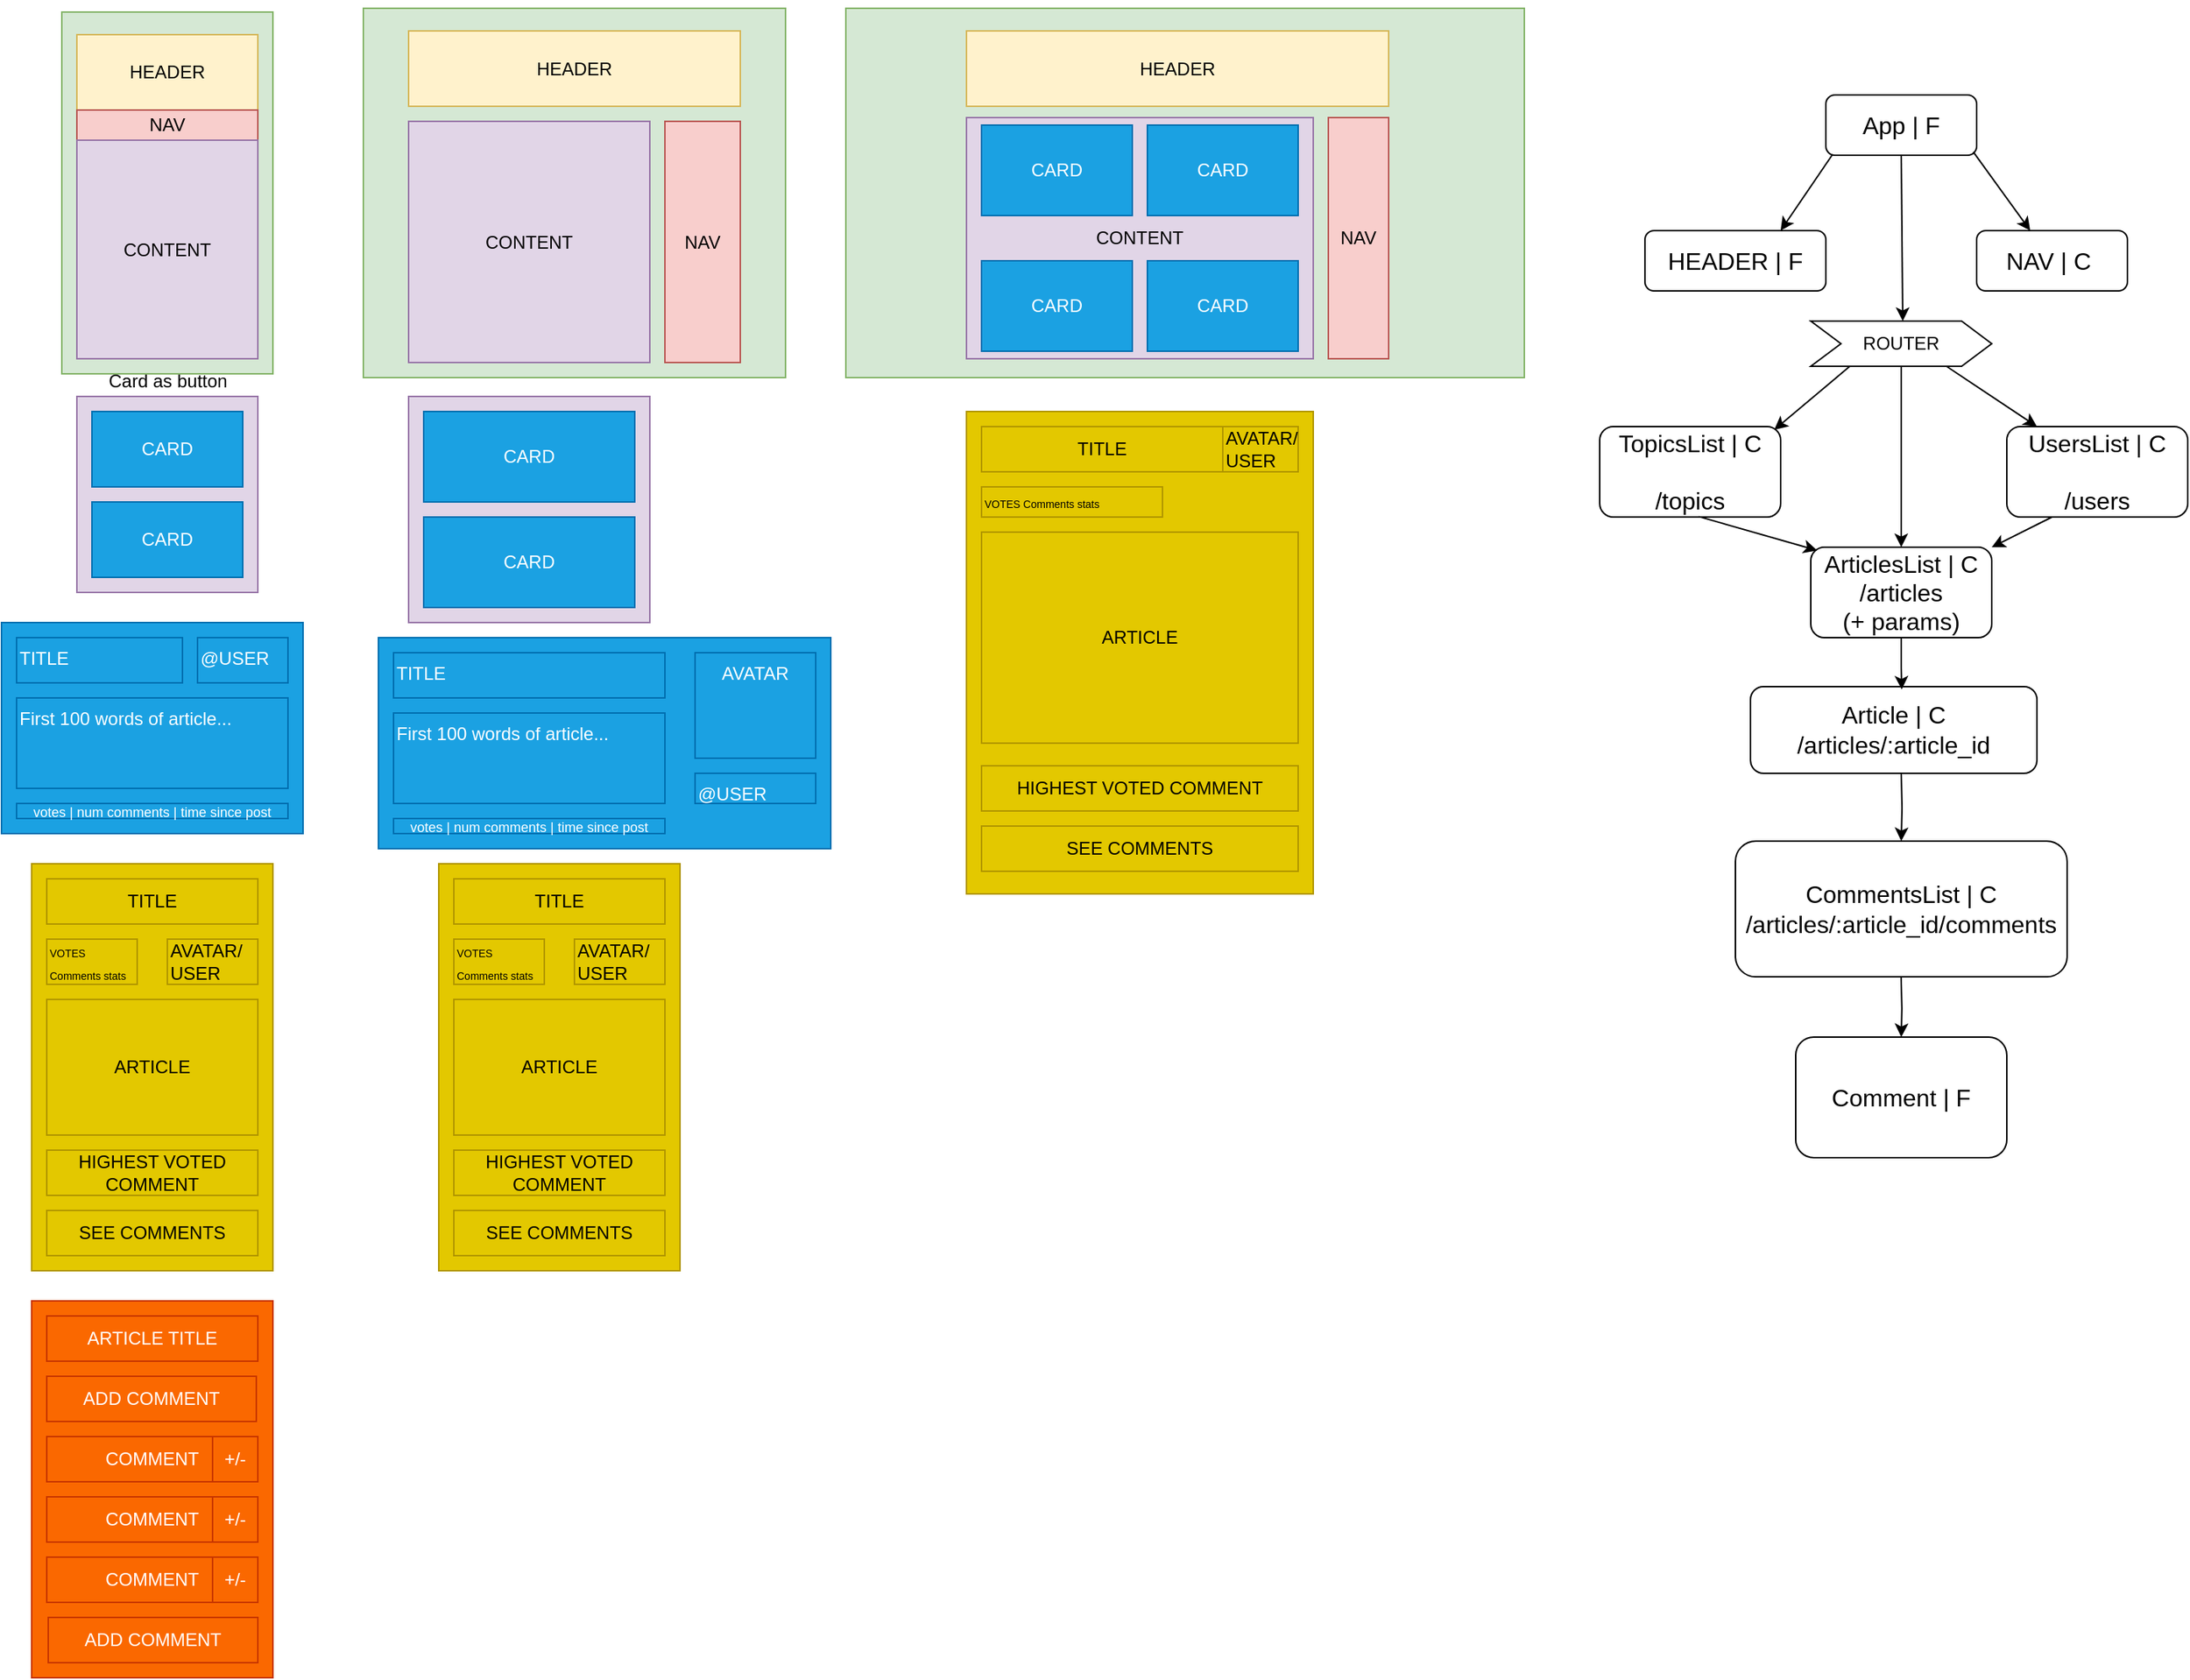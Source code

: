 <mxfile version="14.5.7"><diagram id="lXe79n0ZCMCR6eueU-ol" name="Page-1"><mxGraphModel dx="622" dy="658" grid="1" gridSize="10" guides="1" tooltips="1" connect="1" arrows="1" fold="1" page="1" pageScale="1" pageWidth="827" pageHeight="1169" math="0" shadow="0"><root><mxCell id="0"/><mxCell id="1" parent="0"/><mxCell id="-HvX-lItipRIwZu9i45I-22" value="" style="whiteSpace=wrap;html=1;fillColor=#e1d5e7;strokeColor=#9673a6;" vertex="1" parent="1"><mxGeometry x="300" y="270" width="160" height="150" as="geometry"/></mxCell><mxCell id="-HvX-lItipRIwZu9i45I-5" style="edgeStyle=orthogonalEdgeStyle;rounded=0;orthogonalLoop=1;jettySize=auto;html=1;exitX=0;exitY=0.5;exitDx=0;exitDy=0;entryX=0.5;entryY=0;entryDx=0;entryDy=0;" edge="1" parent="1" source="-HvX-lItipRIwZu9i45I-1" target="-HvX-lItipRIwZu9i45I-2"><mxGeometry relative="1" as="geometry"/></mxCell><mxCell id="-HvX-lItipRIwZu9i45I-1" value="&lt;p style=&quot;line-height: 0%&quot;&gt;&lt;br&gt;&lt;/p&gt;" style="whiteSpace=wrap;html=1;rotation=90;fillColor=#d5e8d4;strokeColor=#82b366;align=left;" vertex="1" parent="1"><mxGeometry x="20" y="65" width="240" height="140" as="geometry"/></mxCell><mxCell id="-HvX-lItipRIwZu9i45I-2" value="HEADER" style="whiteSpace=wrap;html=1;fillColor=#fff2cc;strokeColor=#d6b656;" vertex="1" parent="1"><mxGeometry x="80" y="30" width="120" height="50" as="geometry"/></mxCell><mxCell id="-HvX-lItipRIwZu9i45I-3" value="NAV" style="whiteSpace=wrap;html=1;fillColor=#f8cecc;strokeColor=#b85450;" vertex="1" parent="1"><mxGeometry x="80" y="80" width="120" height="20" as="geometry"/></mxCell><mxCell id="-HvX-lItipRIwZu9i45I-6" value="CONTENT" style="whiteSpace=wrap;html=1;fillColor=#e1d5e7;strokeColor=#9673a6;" vertex="1" parent="1"><mxGeometry x="80" y="100" width="120" height="145" as="geometry"/></mxCell><mxCell id="-HvX-lItipRIwZu9i45I-7" value="" style="whiteSpace=wrap;html=1;fillColor=#d5e8d4;strokeColor=#82b366;" vertex="1" parent="1"><mxGeometry x="270" y="12.5" width="280" height="245" as="geometry"/></mxCell><mxCell id="-HvX-lItipRIwZu9i45I-8" value="" style="whiteSpace=wrap;html=1;fillColor=#e1d5e7;strokeColor=#9673a6;" vertex="1" parent="1"><mxGeometry x="80" y="270" width="120" height="130" as="geometry"/></mxCell><mxCell id="-HvX-lItipRIwZu9i45I-9" value="CARD" style="whiteSpace=wrap;html=1;fillColor=#1ba1e2;strokeColor=#006EAF;fontColor=#ffffff;" vertex="1" parent="1"><mxGeometry x="90" y="280" width="100" height="50" as="geometry"/></mxCell><mxCell id="-HvX-lItipRIwZu9i45I-10" value="CARD" style="whiteSpace=wrap;html=1;fillColor=#1ba1e2;strokeColor=#006EAF;fontColor=#ffffff;" vertex="1" parent="1"><mxGeometry x="90" y="340" width="100" height="50" as="geometry"/></mxCell><mxCell id="-HvX-lItipRIwZu9i45I-11" value="" style="whiteSpace=wrap;html=1;fillColor=#1ba1e2;strokeColor=#006EAF;fontColor=#ffffff;" vertex="1" parent="1"><mxGeometry x="30" y="420" width="200" height="140" as="geometry"/></mxCell><mxCell id="-HvX-lItipRIwZu9i45I-12" value="TITLE" style="fillColor=#1ba1e2;horizontal=1;verticalAlign=top;align=left;labelBackgroundColor=none;labelBorderColor=none;whiteSpace=wrap;html=1;strokeColor=#006EAF;fontColor=#ffffff;" vertex="1" parent="1"><mxGeometry x="40" y="430" width="110" height="30" as="geometry"/></mxCell><mxCell id="-HvX-lItipRIwZu9i45I-13" value="@USER" style="whiteSpace=wrap;html=1;fillColor=#1ba1e2;horizontal=1;verticalAlign=top;align=left;strokeColor=#006EAF;fontColor=#ffffff;" vertex="1" parent="1"><mxGeometry x="160" y="430" width="60" height="30" as="geometry"/></mxCell><mxCell id="-HvX-lItipRIwZu9i45I-14" value="First 100 words of article..." style="whiteSpace=wrap;html=1;fillColor=#1ba1e2;horizontal=1;verticalAlign=top;align=left;strokeColor=#006EAF;fontColor=#ffffff;" vertex="1" parent="1"><mxGeometry x="40" y="470" width="180" height="60" as="geometry"/></mxCell><mxCell id="-HvX-lItipRIwZu9i45I-16" value="&lt;font style=&quot;font-size: 9px&quot;&gt;votes | num comments |&amp;nbsp;&lt;/font&gt;&lt;span style=&quot;font-size: 9px&quot;&gt;time since post&lt;/span&gt;" style="whiteSpace=wrap;html=1;fillColor=#1ba1e2;horizontal=1;verticalAlign=middle;align=center;strokeColor=#006EAF;fontColor=#ffffff;" vertex="1" parent="1"><mxGeometry x="40" y="540" width="180" height="10" as="geometry"/></mxCell><mxCell id="-HvX-lItipRIwZu9i45I-17" value="HEADER" style="whiteSpace=wrap;html=1;fillColor=#fff2cc;strokeColor=#d6b656;" vertex="1" parent="1"><mxGeometry x="300" y="27.5" width="220" height="50" as="geometry"/></mxCell><mxCell id="-HvX-lItipRIwZu9i45I-18" value="NAV" style="whiteSpace=wrap;html=1;fillColor=#f8cecc;strokeColor=#b85450;" vertex="1" parent="1"><mxGeometry x="470" y="87.5" width="50" height="160" as="geometry"/></mxCell><mxCell id="-HvX-lItipRIwZu9i45I-19" value="CONTENT" style="whiteSpace=wrap;html=1;fillColor=#e1d5e7;strokeColor=#9673a6;" vertex="1" parent="1"><mxGeometry x="300" y="87.5" width="160" height="160" as="geometry"/></mxCell><mxCell id="-HvX-lItipRIwZu9i45I-20" value="CARD" style="whiteSpace=wrap;html=1;fillColor=#1ba1e2;strokeColor=#006EAF;fontColor=#ffffff;" vertex="1" parent="1"><mxGeometry x="310" y="280" width="140" height="60" as="geometry"/></mxCell><mxCell id="-HvX-lItipRIwZu9i45I-23" value="CARD" style="whiteSpace=wrap;html=1;fillColor=#1ba1e2;strokeColor=#006EAF;fontColor=#ffffff;" vertex="1" parent="1"><mxGeometry x="310" y="350" width="140" height="60" as="geometry"/></mxCell><mxCell id="-HvX-lItipRIwZu9i45I-24" value="" style="whiteSpace=wrap;html=1;fillColor=#1ba1e2;strokeColor=#006EAF;fontColor=#ffffff;" vertex="1" parent="1"><mxGeometry x="280" y="430" width="300" height="140" as="geometry"/></mxCell><mxCell id="-HvX-lItipRIwZu9i45I-25" value="TITLE" style="fillColor=#1ba1e2;horizontal=1;verticalAlign=top;align=left;labelBackgroundColor=none;labelBorderColor=none;whiteSpace=wrap;html=1;strokeColor=#006EAF;fontColor=#ffffff;" vertex="1" parent="1"><mxGeometry x="290" y="440" width="180" height="30" as="geometry"/></mxCell><mxCell id="-HvX-lItipRIwZu9i45I-26" value="@USER" style="whiteSpace=wrap;html=1;fillColor=#1ba1e2;horizontal=1;verticalAlign=top;align=left;strokeColor=#006EAF;fontColor=#ffffff;" vertex="1" parent="1"><mxGeometry x="490" y="520" width="80" height="20" as="geometry"/></mxCell><mxCell id="-HvX-lItipRIwZu9i45I-27" value="First 100 words of article..." style="whiteSpace=wrap;html=1;fillColor=#1ba1e2;horizontal=1;verticalAlign=top;align=left;strokeColor=#006EAF;fontColor=#ffffff;" vertex="1" parent="1"><mxGeometry x="290" y="480" width="180" height="60" as="geometry"/></mxCell><mxCell id="-HvX-lItipRIwZu9i45I-29" value="AVATAR" style="whiteSpace=wrap;html=1;fillColor=#1ba1e2;horizontal=1;verticalAlign=top;align=center;strokeColor=#006EAF;fontColor=#ffffff;" vertex="1" parent="1"><mxGeometry x="490" y="440" width="80" height="70" as="geometry"/></mxCell><mxCell id="-HvX-lItipRIwZu9i45I-30" value="&lt;font color=&quot;#000000&quot;&gt;Card as button&lt;/font&gt;" style="text;html=1;resizable=0;autosize=1;align=center;verticalAlign=middle;points=[];fillColor=none;strokeColor=none;rounded=0;labelBackgroundColor=none;fontColor=#FFFFFF;" vertex="1" parent="1"><mxGeometry x="95" y="250" width="90" height="20" as="geometry"/></mxCell><mxCell id="-HvX-lItipRIwZu9i45I-33" value="" style="whiteSpace=wrap;html=1;fillColor=#d5e8d4;strokeColor=#82b366;" vertex="1" parent="1"><mxGeometry x="590" y="12.5" width="450" height="245" as="geometry"/></mxCell><mxCell id="-HvX-lItipRIwZu9i45I-34" value="HEADER" style="whiteSpace=wrap;html=1;fillColor=#fff2cc;strokeColor=#d6b656;" vertex="1" parent="1"><mxGeometry x="670" y="27.5" width="280" height="50" as="geometry"/></mxCell><mxCell id="-HvX-lItipRIwZu9i45I-35" value="NAV" style="whiteSpace=wrap;html=1;fillColor=#f8cecc;strokeColor=#b85450;" vertex="1" parent="1"><mxGeometry x="910" y="85" width="40" height="160" as="geometry"/></mxCell><mxCell id="-HvX-lItipRIwZu9i45I-36" value="CONTENT" style="whiteSpace=wrap;html=1;fillColor=#e1d5e7;strokeColor=#9673a6;" vertex="1" parent="1"><mxGeometry x="670" y="85" width="230" height="160" as="geometry"/></mxCell><mxCell id="-HvX-lItipRIwZu9i45I-38" value="CARD" style="whiteSpace=wrap;html=1;fillColor=#1ba1e2;strokeColor=#006EAF;fontColor=#ffffff;" vertex="1" parent="1"><mxGeometry x="680" y="90" width="100" height="60" as="geometry"/></mxCell><mxCell id="-HvX-lItipRIwZu9i45I-39" value="CARD" style="whiteSpace=wrap;html=1;fillColor=#1ba1e2;strokeColor=#006EAF;fontColor=#ffffff;" vertex="1" parent="1"><mxGeometry x="790" y="90" width="100" height="60" as="geometry"/></mxCell><mxCell id="-HvX-lItipRIwZu9i45I-40" value="CARD" style="whiteSpace=wrap;html=1;fillColor=#1ba1e2;strokeColor=#006EAF;fontColor=#ffffff;" vertex="1" parent="1"><mxGeometry x="680" y="180" width="100" height="60" as="geometry"/></mxCell><mxCell id="-HvX-lItipRIwZu9i45I-41" value="CARD" style="whiteSpace=wrap;html=1;fillColor=#1ba1e2;strokeColor=#006EAF;fontColor=#ffffff;" vertex="1" parent="1"><mxGeometry x="790" y="180" width="100" height="60" as="geometry"/></mxCell><mxCell id="-HvX-lItipRIwZu9i45I-42" value="" style="whiteSpace=wrap;html=1;labelBackgroundColor=none;fillColor=#e3c800;fontColor=#ffffff;align=left;strokeColor=#B09500;" vertex="1" parent="1"><mxGeometry x="50" y="580" width="160" height="270" as="geometry"/></mxCell><mxCell id="-HvX-lItipRIwZu9i45I-44" value="&lt;div&gt;&lt;span&gt;&lt;font color=&quot;#000000&quot;&gt;TITLE&lt;/font&gt;&lt;/span&gt;&lt;/div&gt;" style="whiteSpace=wrap;html=1;labelBackgroundColor=none;fillColor=#e3c800;fontColor=#ffffff;align=center;strokeColor=#B09500;" vertex="1" parent="1"><mxGeometry x="60" y="590" width="140" height="30" as="geometry"/></mxCell><mxCell id="-HvX-lItipRIwZu9i45I-45" value="&lt;font style=&quot;font-size: 9px&quot;&gt;votes | num comments |&amp;nbsp;&lt;/font&gt;&lt;span style=&quot;font-size: 9px&quot;&gt;time since post&lt;/span&gt;" style="whiteSpace=wrap;html=1;fillColor=#1ba1e2;horizontal=1;verticalAlign=middle;align=center;strokeColor=#006EAF;fontColor=#ffffff;" vertex="1" parent="1"><mxGeometry x="290" y="550" width="180" height="10" as="geometry"/></mxCell><mxCell id="-HvX-lItipRIwZu9i45I-47" value="&lt;font color=&quot;#000000&quot; style=&quot;font-size: 7px&quot;&gt;VOTES Comments stats&lt;/font&gt;" style="whiteSpace=wrap;html=1;labelBackgroundColor=none;fillColor=#e3c800;fontColor=#ffffff;align=left;strokeColor=#B09500;" vertex="1" parent="1"><mxGeometry x="60" y="630" width="60" height="30" as="geometry"/></mxCell><mxCell id="-HvX-lItipRIwZu9i45I-49" value="&lt;font color=&quot;#000000&quot;&gt;AVATAR/&lt;br&gt;USER&lt;/font&gt;" style="whiteSpace=wrap;html=1;labelBackgroundColor=none;fillColor=#e3c800;fontColor=#ffffff;align=left;strokeColor=#B09500;" vertex="1" parent="1"><mxGeometry x="140" y="630" width="60" height="30" as="geometry"/></mxCell><mxCell id="-HvX-lItipRIwZu9i45I-50" value="&lt;font color=&quot;#000000&quot;&gt;ARTICLE&lt;/font&gt;" style="whiteSpace=wrap;html=1;labelBackgroundColor=none;fillColor=#e3c800;fontColor=#ffffff;align=center;strokeColor=#B09500;" vertex="1" parent="1"><mxGeometry x="60" y="670" width="140" height="90" as="geometry"/></mxCell><mxCell id="-HvX-lItipRIwZu9i45I-51" value="&lt;font color=&quot;#000000&quot;&gt;HIGHEST VOTED COMMENT&lt;/font&gt;" style="whiteSpace=wrap;html=1;labelBackgroundColor=none;fillColor=#e3c800;fontColor=#ffffff;align=center;strokeColor=#B09500;" vertex="1" parent="1"><mxGeometry x="60" y="770" width="140" height="30" as="geometry"/></mxCell><mxCell id="-HvX-lItipRIwZu9i45I-58" value="" style="whiteSpace=wrap;html=1;labelBackgroundColor=none;fillColor=#e3c800;fontColor=#ffffff;align=left;strokeColor=#B09500;" vertex="1" parent="1"><mxGeometry x="670" y="280" width="230" height="320" as="geometry"/></mxCell><mxCell id="-HvX-lItipRIwZu9i45I-59" value="&lt;div&gt;&lt;span&gt;&lt;font color=&quot;#000000&quot;&gt;TITLE&lt;/font&gt;&lt;/span&gt;&lt;/div&gt;" style="whiteSpace=wrap;html=1;labelBackgroundColor=none;fillColor=#e3c800;fontColor=#ffffff;align=center;strokeColor=#B09500;" vertex="1" parent="1"><mxGeometry x="680" y="290" width="160" height="30" as="geometry"/></mxCell><mxCell id="-HvX-lItipRIwZu9i45I-60" value="&lt;font color=&quot;#000000&quot; style=&quot;font-size: 7px&quot;&gt;VOTES Comments stats&lt;/font&gt;" style="whiteSpace=wrap;html=1;labelBackgroundColor=none;fillColor=#e3c800;fontColor=#ffffff;align=left;strokeColor=#B09500;" vertex="1" parent="1"><mxGeometry x="680" y="330" width="120" height="20" as="geometry"/></mxCell><mxCell id="-HvX-lItipRIwZu9i45I-61" value="&lt;font color=&quot;#000000&quot;&gt;AVATAR/&lt;br&gt;USER&lt;/font&gt;" style="whiteSpace=wrap;html=1;labelBackgroundColor=none;fillColor=#e3c800;fontColor=#ffffff;align=left;strokeColor=#B09500;" vertex="1" parent="1"><mxGeometry x="840" y="290" width="50" height="30" as="geometry"/></mxCell><mxCell id="-HvX-lItipRIwZu9i45I-62" value="&lt;font color=&quot;#000000&quot;&gt;ARTICLE&lt;/font&gt;" style="whiteSpace=wrap;html=1;labelBackgroundColor=none;fillColor=#e3c800;fontColor=#ffffff;align=center;strokeColor=#B09500;" vertex="1" parent="1"><mxGeometry x="680" y="360" width="210" height="140" as="geometry"/></mxCell><mxCell id="-HvX-lItipRIwZu9i45I-79" value="&lt;font color=&quot;#000000&quot;&gt;&lt;span style=&quot;font-size: 16px&quot;&gt;App | F&lt;/span&gt;&lt;/font&gt;" style="rounded=1;whiteSpace=wrap;html=1;labelBackgroundColor=none;fillColor=none;fontColor=#FFFFFF;align=center;" vertex="1" parent="1"><mxGeometry x="1240" y="70" width="100" height="40" as="geometry"/></mxCell><mxCell id="-HvX-lItipRIwZu9i45I-80" value="&lt;font color=&quot;#000000&quot; style=&quot;font-size: 16px&quot;&gt;HEADER | F&lt;/font&gt;" style="rounded=1;whiteSpace=wrap;html=1;labelBackgroundColor=none;fillColor=none;fontColor=#FFFFFF;align=center;" vertex="1" parent="1"><mxGeometry x="1120" y="160" width="120" height="40" as="geometry"/></mxCell><mxCell id="-HvX-lItipRIwZu9i45I-81" value="&lt;font color=&quot;#000000&quot; style=&quot;font-size: 16px&quot;&gt;NAV | C&amp;nbsp;&lt;/font&gt;" style="rounded=1;whiteSpace=wrap;html=1;labelBackgroundColor=none;fillColor=none;fontColor=#FFFFFF;align=center;" vertex="1" parent="1"><mxGeometry x="1340" y="160" width="100" height="40" as="geometry"/></mxCell><mxCell id="-HvX-lItipRIwZu9i45I-82" value="" style="endArrow=classic;html=1;fontColor=#FFFFFF;exitX=0.978;exitY=0.946;exitDx=0;exitDy=0;exitPerimeter=0;" edge="1" parent="1" source="-HvX-lItipRIwZu9i45I-79" target="-HvX-lItipRIwZu9i45I-81"><mxGeometry width="50" height="50" relative="1" as="geometry"><mxPoint x="1340" y="110" as="sourcePoint"/><mxPoint x="1530" y="220" as="targetPoint"/></mxGeometry></mxCell><mxCell id="-HvX-lItipRIwZu9i45I-83" value="" style="endArrow=classic;html=1;fontColor=#FFFFFF;exitX=0.044;exitY=0.988;exitDx=0;exitDy=0;exitPerimeter=0;entryX=0.75;entryY=0;entryDx=0;entryDy=0;" edge="1" parent="1" source="-HvX-lItipRIwZu9i45I-79" target="-HvX-lItipRIwZu9i45I-80"><mxGeometry width="50" height="50" relative="1" as="geometry"><mxPoint x="1241" y="108.92" as="sourcePoint"/><mxPoint x="1278.732" y="161.08" as="targetPoint"/></mxGeometry></mxCell><mxCell id="-HvX-lItipRIwZu9i45I-85" value="" style="endArrow=classic;html=1;fontColor=#FFFFFF;exitX=0.5;exitY=1;exitDx=0;exitDy=0;entryX=0.5;entryY=0;entryDx=0;entryDy=0;" edge="1" parent="1" source="-HvX-lItipRIwZu9i45I-79"><mxGeometry width="50" height="50" relative="1" as="geometry"><mxPoint x="1347.8" y="117.84" as="sourcePoint"/><mxPoint x="1291" y="220" as="targetPoint"/></mxGeometry></mxCell><mxCell id="-HvX-lItipRIwZu9i45I-88" value="&lt;font color=&quot;#000000&quot;&gt;ROUTER&lt;/font&gt;" style="shape=step;perimeter=stepPerimeter;whiteSpace=wrap;html=1;fixedSize=1;rounded=0;shadow=0;glass=0;sketch=0;fillColor=none;fontColor=#FFFFFF;align=center;" vertex="1" parent="1"><mxGeometry x="1230" y="220" width="120" height="30" as="geometry"/></mxCell><mxCell id="-HvX-lItipRIwZu9i45I-115" value="" style="edgeStyle=orthogonalEdgeStyle;rounded=0;orthogonalLoop=1;jettySize=auto;html=1;fontColor=#FFFFFF;entryX=0.528;entryY=0.033;entryDx=0;entryDy=0;entryPerimeter=0;" edge="1" parent="1" source="-HvX-lItipRIwZu9i45I-90" target="-HvX-lItipRIwZu9i45I-108"><mxGeometry relative="1" as="geometry"><mxPoint x="1290" y="440" as="targetPoint"/></mxGeometry></mxCell><mxCell id="-HvX-lItipRIwZu9i45I-90" value="&lt;font color=&quot;#000000&quot; style=&quot;font-size: 16px&quot;&gt;ArticlesList | C&lt;br&gt;/articles&lt;br&gt;(+ params)&lt;br&gt;&lt;/font&gt;" style="rounded=1;whiteSpace=wrap;html=1;labelBackgroundColor=none;fillColor=none;fontColor=#FFFFFF;align=center;" vertex="1" parent="1"><mxGeometry x="1230" y="370" width="120" height="60" as="geometry"/></mxCell><mxCell id="-HvX-lItipRIwZu9i45I-91" value="&lt;font color=&quot;#000000&quot; style=&quot;font-size: 16px&quot;&gt;TopicsList | C&lt;br&gt;&lt;br&gt;/topics&lt;br&gt;&lt;/font&gt;" style="rounded=1;whiteSpace=wrap;html=1;labelBackgroundColor=none;fillColor=none;fontColor=#FFFFFF;align=center;" vertex="1" parent="1"><mxGeometry x="1090" y="290" width="120" height="60" as="geometry"/></mxCell><mxCell id="-HvX-lItipRIwZu9i45I-92" value="&lt;font color=&quot;#000000&quot; style=&quot;font-size: 16px&quot;&gt;UsersList | C&lt;br&gt;&lt;br&gt;/users&lt;br&gt;&lt;/font&gt;" style="rounded=1;whiteSpace=wrap;html=1;labelBackgroundColor=none;fillColor=none;fontColor=#FFFFFF;align=center;" vertex="1" parent="1"><mxGeometry x="1360" y="290" width="120" height="60" as="geometry"/></mxCell><mxCell id="-HvX-lItipRIwZu9i45I-104" value="" style="endArrow=classic;html=1;fontColor=#FFFFFF;entryX=0.5;entryY=0;entryDx=0;entryDy=0;exitX=0.5;exitY=1;exitDx=0;exitDy=0;" edge="1" parent="1" source="-HvX-lItipRIwZu9i45I-88" target="-HvX-lItipRIwZu9i45I-90"><mxGeometry width="50" height="50" relative="1" as="geometry"><mxPoint x="1341" y="260.0" as="sourcePoint"/><mxPoint x="1370.96" y="284.68" as="targetPoint"/></mxGeometry></mxCell><mxCell id="-HvX-lItipRIwZu9i45I-105" value="" style="endArrow=classic;html=1;fontColor=#FFFFFF;entryX=0.965;entryY=0.035;entryDx=0;entryDy=0;exitX=0.218;exitY=0.993;exitDx=0;exitDy=0;exitPerimeter=0;entryPerimeter=0;" edge="1" parent="1" source="-HvX-lItipRIwZu9i45I-88" target="-HvX-lItipRIwZu9i45I-91"><mxGeometry width="50" height="50" relative="1" as="geometry"><mxPoint x="1243" y="260.6" as="sourcePoint"/><mxPoint x="1209.04" y="285.8" as="targetPoint"/></mxGeometry></mxCell><mxCell id="-HvX-lItipRIwZu9i45I-106" value="" style="endArrow=classic;html=1;fontColor=#FFFFFF;exitX=0.75;exitY=1;exitDx=0;exitDy=0;" edge="1" parent="1" source="-HvX-lItipRIwZu9i45I-88" target="-HvX-lItipRIwZu9i45I-92"><mxGeometry width="50" height="50" relative="1" as="geometry"><mxPoint x="1332.12" y="249.92" as="sourcePoint"/><mxPoint x="1360" y="288" as="targetPoint"/><Array as="points"><mxPoint x="1380" y="290"/></Array></mxGeometry></mxCell><mxCell id="-HvX-lItipRIwZu9i45I-108" value="&lt;font color=&quot;#000000&quot; style=&quot;font-size: 16px&quot;&gt;Article | C&lt;br&gt;/articles/:article_id&lt;br&gt;&lt;/font&gt;" style="rounded=1;whiteSpace=wrap;html=1;labelBackgroundColor=none;fillColor=none;fontColor=#FFFFFF;align=center;" vertex="1" parent="1"><mxGeometry x="1190" y="462.5" width="190" height="57.5" as="geometry"/></mxCell><mxCell id="-HvX-lItipRIwZu9i45I-109" value="&lt;font color=&quot;#000000&quot; style=&quot;font-size: 16px&quot;&gt;CommentsList | C&lt;br&gt;/articles/:article_id/comments&lt;br&gt;&lt;/font&gt;" style="rounded=1;whiteSpace=wrap;html=1;labelBackgroundColor=none;fillColor=none;fontColor=#FFFFFF;align=center;" vertex="1" parent="1"><mxGeometry x="1180" y="565" width="220" height="90" as="geometry"/></mxCell><mxCell id="-HvX-lItipRIwZu9i45I-110" value="&lt;font color=&quot;#000000&quot; style=&quot;font-size: 16px&quot;&gt;Comment | F&lt;br&gt;&lt;/font&gt;" style="rounded=1;whiteSpace=wrap;html=1;labelBackgroundColor=none;fillColor=none;fontColor=#FFFFFF;align=center;" vertex="1" parent="1"><mxGeometry x="1220" y="695" width="140" height="80" as="geometry"/></mxCell><mxCell id="-HvX-lItipRIwZu9i45I-113" value="" style="endArrow=classic;html=1;fontColor=#FFFFFF;entryX=0.035;entryY=0.036;entryDx=0;entryDy=0;exitX=0.547;exitY=0.995;exitDx=0;exitDy=0;exitPerimeter=0;entryPerimeter=0;" edge="1" parent="1" source="-HvX-lItipRIwZu9i45I-91" target="-HvX-lItipRIwZu9i45I-90"><mxGeometry width="50" height="50" relative="1" as="geometry"><mxPoint x="1300" y="260" as="sourcePoint"/><mxPoint x="1224.56" y="372.28" as="targetPoint"/></mxGeometry></mxCell><mxCell id="-HvX-lItipRIwZu9i45I-116" value="" style="edgeStyle=orthogonalEdgeStyle;rounded=0;orthogonalLoop=1;jettySize=auto;html=1;fontColor=#FFFFFF;entryX=0.5;entryY=0;entryDx=0;entryDy=0;" edge="1" parent="1" target="-HvX-lItipRIwZu9i45I-109"><mxGeometry relative="1" as="geometry"><mxPoint x="1290" y="520" as="sourcePoint"/><mxPoint x="1290" y="527.5" as="targetPoint"/></mxGeometry></mxCell><mxCell id="-HvX-lItipRIwZu9i45I-117" value="" style="edgeStyle=orthogonalEdgeStyle;rounded=0;orthogonalLoop=1;jettySize=auto;html=1;fontColor=#FFFFFF;entryX=0.5;entryY=0;entryDx=0;entryDy=0;" edge="1" parent="1" target="-HvX-lItipRIwZu9i45I-110"><mxGeometry relative="1" as="geometry"><mxPoint x="1289.9" y="655" as="sourcePoint"/><mxPoint x="1290.04" y="675" as="targetPoint"/></mxGeometry></mxCell><mxCell id="-HvX-lItipRIwZu9i45I-120" value="" style="endArrow=classic;html=1;fontColor=#FFFFFF;exitX=0.25;exitY=1;exitDx=0;exitDy=0;" edge="1" parent="1" source="-HvX-lItipRIwZu9i45I-92" target="-HvX-lItipRIwZu9i45I-90"><mxGeometry width="50" height="50" relative="1" as="geometry"><mxPoint x="1165.64" y="339.8" as="sourcePoint"/><mxPoint x="1244.2" y="381.44" as="targetPoint"/></mxGeometry></mxCell><mxCell id="-HvX-lItipRIwZu9i45I-123" value="&lt;font color=&quot;#000000&quot;&gt;SEE COMMENTS&lt;/font&gt;" style="whiteSpace=wrap;html=1;labelBackgroundColor=none;fillColor=#e3c800;fontColor=#ffffff;align=center;strokeColor=#B09500;" vertex="1" parent="1"><mxGeometry x="60" y="810" width="140" height="30" as="geometry"/></mxCell><mxCell id="-HvX-lItipRIwZu9i45I-133" value="" style="whiteSpace=wrap;html=1;labelBackgroundColor=none;fillColor=#e3c800;fontColor=#ffffff;align=left;strokeColor=#B09500;" vertex="1" parent="1"><mxGeometry x="320" y="580" width="160" height="270" as="geometry"/></mxCell><mxCell id="-HvX-lItipRIwZu9i45I-134" value="&lt;div&gt;&lt;span&gt;&lt;font color=&quot;#000000&quot;&gt;TITLE&lt;/font&gt;&lt;/span&gt;&lt;/div&gt;" style="whiteSpace=wrap;html=1;labelBackgroundColor=none;fillColor=#e3c800;fontColor=#ffffff;align=center;strokeColor=#B09500;" vertex="1" parent="1"><mxGeometry x="330" y="590" width="140" height="30" as="geometry"/></mxCell><mxCell id="-HvX-lItipRIwZu9i45I-135" value="&lt;font color=&quot;#000000&quot; style=&quot;font-size: 7px&quot;&gt;VOTES Comments stats&lt;/font&gt;" style="whiteSpace=wrap;html=1;labelBackgroundColor=none;fillColor=#e3c800;fontColor=#ffffff;align=left;strokeColor=#B09500;" vertex="1" parent="1"><mxGeometry x="330" y="630" width="60" height="30" as="geometry"/></mxCell><mxCell id="-HvX-lItipRIwZu9i45I-136" value="&lt;font color=&quot;#000000&quot;&gt;AVATAR/&lt;br&gt;USER&lt;/font&gt;" style="whiteSpace=wrap;html=1;labelBackgroundColor=none;fillColor=#e3c800;fontColor=#ffffff;align=left;strokeColor=#B09500;" vertex="1" parent="1"><mxGeometry x="410" y="630" width="60" height="30" as="geometry"/></mxCell><mxCell id="-HvX-lItipRIwZu9i45I-137" value="&lt;font color=&quot;#000000&quot;&gt;ARTICLE&lt;/font&gt;" style="whiteSpace=wrap;html=1;labelBackgroundColor=none;fillColor=#e3c800;fontColor=#ffffff;align=center;strokeColor=#B09500;" vertex="1" parent="1"><mxGeometry x="330" y="670" width="140" height="90" as="geometry"/></mxCell><mxCell id="-HvX-lItipRIwZu9i45I-138" value="&lt;font color=&quot;#000000&quot;&gt;HIGHEST VOTED COMMENT&lt;/font&gt;" style="whiteSpace=wrap;html=1;labelBackgroundColor=none;fillColor=#e3c800;fontColor=#ffffff;align=center;strokeColor=#B09500;" vertex="1" parent="1"><mxGeometry x="330" y="770" width="140" height="30" as="geometry"/></mxCell><mxCell id="-HvX-lItipRIwZu9i45I-139" value="&lt;font color=&quot;#000000&quot;&gt;SEE COMMENTS&lt;/font&gt;" style="whiteSpace=wrap;html=1;labelBackgroundColor=none;fillColor=#e3c800;fontColor=#ffffff;align=center;strokeColor=#B09500;" vertex="1" parent="1"><mxGeometry x="330" y="810" width="140" height="30" as="geometry"/></mxCell><mxCell id="-HvX-lItipRIwZu9i45I-142" value="&lt;font color=&quot;#000000&quot;&gt;HIGHEST VOTED COMMENT&lt;/font&gt;" style="whiteSpace=wrap;html=1;labelBackgroundColor=none;fillColor=#e3c800;fontColor=#ffffff;align=center;strokeColor=#B09500;" vertex="1" parent="1"><mxGeometry x="680" y="515" width="210" height="30" as="geometry"/></mxCell><mxCell id="-HvX-lItipRIwZu9i45I-143" value="&lt;font color=&quot;#000000&quot;&gt;SEE COMMENTS&lt;/font&gt;" style="whiteSpace=wrap;html=1;labelBackgroundColor=none;fillColor=#e3c800;fontColor=#ffffff;align=center;strokeColor=#B09500;" vertex="1" parent="1"><mxGeometry x="680" y="555" width="210" height="30" as="geometry"/></mxCell><mxCell id="-HvX-lItipRIwZu9i45I-144" value="" style="whiteSpace=wrap;html=1;rounded=0;shadow=0;glass=0;sketch=0;fillColor=#fa6800;fontColor=#ffffff;align=left;strokeColor=#C73500;" vertex="1" parent="1"><mxGeometry x="50" y="870" width="160" height="250" as="geometry"/></mxCell><mxCell id="-HvX-lItipRIwZu9i45I-145" value="ARTICLE TITLE" style="whiteSpace=wrap;html=1;rounded=0;shadow=0;glass=0;sketch=0;fillColor=#fa6800;fontColor=#ffffff;align=center;strokeColor=#C73500;" vertex="1" parent="1"><mxGeometry x="60" y="880" width="140" height="30" as="geometry"/></mxCell><mxCell id="-HvX-lItipRIwZu9i45I-146" value="COMMENT" style="whiteSpace=wrap;html=1;rounded=0;shadow=0;glass=0;sketch=0;fillColor=#fa6800;fontColor=#ffffff;align=center;strokeColor=#C73500;" vertex="1" parent="1"><mxGeometry x="60" y="960" width="140" height="30" as="geometry"/></mxCell><mxCell id="-HvX-lItipRIwZu9i45I-147" value="COMMENT" style="whiteSpace=wrap;html=1;rounded=0;shadow=0;glass=0;sketch=0;fillColor=#fa6800;fontColor=#ffffff;align=center;strokeColor=#C73500;" vertex="1" parent="1"><mxGeometry x="60" y="1000" width="140" height="30" as="geometry"/></mxCell><mxCell id="-HvX-lItipRIwZu9i45I-148" value="COMMENT" style="whiteSpace=wrap;html=1;rounded=0;shadow=0;glass=0;sketch=0;fillColor=#fa6800;fontColor=#ffffff;align=center;strokeColor=#C73500;" vertex="1" parent="1"><mxGeometry x="60" y="1040" width="140" height="30" as="geometry"/></mxCell><mxCell id="-HvX-lItipRIwZu9i45I-149" value="ADD COMMENT" style="whiteSpace=wrap;html=1;rounded=0;shadow=0;glass=0;sketch=0;fillColor=#fa6800;fontColor=#ffffff;align=center;strokeColor=#C73500;" vertex="1" parent="1"><mxGeometry x="60" y="920" width="139" height="30" as="geometry"/></mxCell><mxCell id="-HvX-lItipRIwZu9i45I-150" value="ADD COMMENT" style="whiteSpace=wrap;html=1;rounded=0;shadow=0;glass=0;sketch=0;fillColor=#fa6800;fontColor=#ffffff;align=center;strokeColor=#C73500;" vertex="1" parent="1"><mxGeometry x="61" y="1080" width="139" height="30" as="geometry"/></mxCell><mxCell id="-HvX-lItipRIwZu9i45I-151" value="+/-" style="whiteSpace=wrap;html=1;rounded=0;shadow=0;glass=0;sketch=0;fillColor=#fa6800;fontColor=#ffffff;align=center;strokeColor=#C73500;" vertex="1" parent="1"><mxGeometry x="170" y="960" width="30" height="30" as="geometry"/></mxCell><mxCell id="-HvX-lItipRIwZu9i45I-152" value="+/-" style="whiteSpace=wrap;html=1;rounded=0;shadow=0;glass=0;sketch=0;fillColor=#fa6800;fontColor=#ffffff;align=center;strokeColor=#C73500;" vertex="1" parent="1"><mxGeometry x="170" y="1000" width="30" height="30" as="geometry"/></mxCell><mxCell id="-HvX-lItipRIwZu9i45I-153" value="+/-" style="whiteSpace=wrap;html=1;rounded=0;shadow=0;glass=0;sketch=0;fillColor=#fa6800;fontColor=#ffffff;align=center;strokeColor=#C73500;" vertex="1" parent="1"><mxGeometry x="170" y="1040" width="30" height="30" as="geometry"/></mxCell></root></mxGraphModel></diagram></mxfile>
